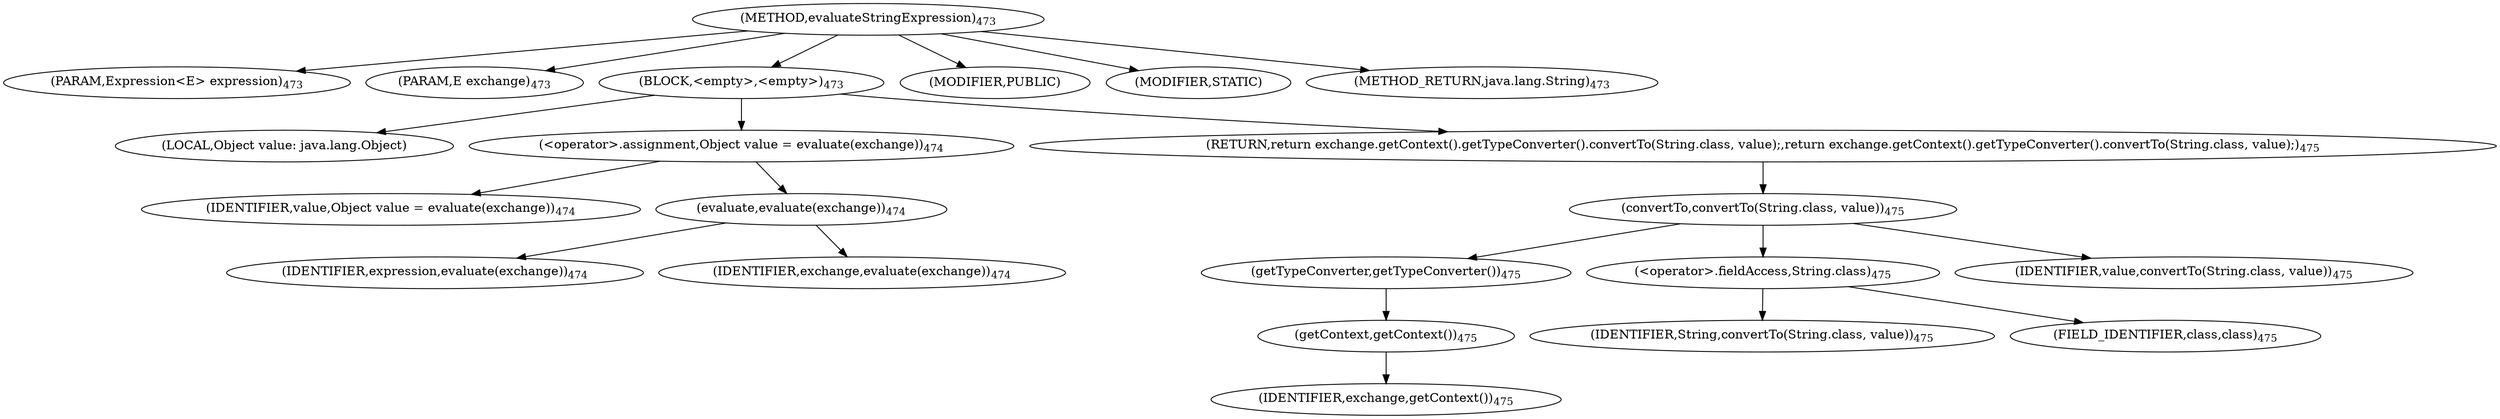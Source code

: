 digraph "evaluateStringExpression" {  
"346" [label = <(METHOD,evaluateStringExpression)<SUB>473</SUB>> ]
"347" [label = <(PARAM,Expression&lt;E&gt; expression)<SUB>473</SUB>> ]
"348" [label = <(PARAM,E exchange)<SUB>473</SUB>> ]
"349" [label = <(BLOCK,&lt;empty&gt;,&lt;empty&gt;)<SUB>473</SUB>> ]
"350" [label = <(LOCAL,Object value: java.lang.Object)> ]
"351" [label = <(&lt;operator&gt;.assignment,Object value = evaluate(exchange))<SUB>474</SUB>> ]
"352" [label = <(IDENTIFIER,value,Object value = evaluate(exchange))<SUB>474</SUB>> ]
"353" [label = <(evaluate,evaluate(exchange))<SUB>474</SUB>> ]
"354" [label = <(IDENTIFIER,expression,evaluate(exchange))<SUB>474</SUB>> ]
"355" [label = <(IDENTIFIER,exchange,evaluate(exchange))<SUB>474</SUB>> ]
"356" [label = <(RETURN,return exchange.getContext().getTypeConverter().convertTo(String.class, value);,return exchange.getContext().getTypeConverter().convertTo(String.class, value);)<SUB>475</SUB>> ]
"357" [label = <(convertTo,convertTo(String.class, value))<SUB>475</SUB>> ]
"358" [label = <(getTypeConverter,getTypeConverter())<SUB>475</SUB>> ]
"359" [label = <(getContext,getContext())<SUB>475</SUB>> ]
"360" [label = <(IDENTIFIER,exchange,getContext())<SUB>475</SUB>> ]
"361" [label = <(&lt;operator&gt;.fieldAccess,String.class)<SUB>475</SUB>> ]
"362" [label = <(IDENTIFIER,String,convertTo(String.class, value))<SUB>475</SUB>> ]
"363" [label = <(FIELD_IDENTIFIER,class,class)<SUB>475</SUB>> ]
"364" [label = <(IDENTIFIER,value,convertTo(String.class, value))<SUB>475</SUB>> ]
"365" [label = <(MODIFIER,PUBLIC)> ]
"366" [label = <(MODIFIER,STATIC)> ]
"367" [label = <(METHOD_RETURN,java.lang.String)<SUB>473</SUB>> ]
  "346" -> "347" 
  "346" -> "348" 
  "346" -> "349" 
  "346" -> "365" 
  "346" -> "366" 
  "346" -> "367" 
  "349" -> "350" 
  "349" -> "351" 
  "349" -> "356" 
  "351" -> "352" 
  "351" -> "353" 
  "353" -> "354" 
  "353" -> "355" 
  "356" -> "357" 
  "357" -> "358" 
  "357" -> "361" 
  "357" -> "364" 
  "358" -> "359" 
  "359" -> "360" 
  "361" -> "362" 
  "361" -> "363" 
}
